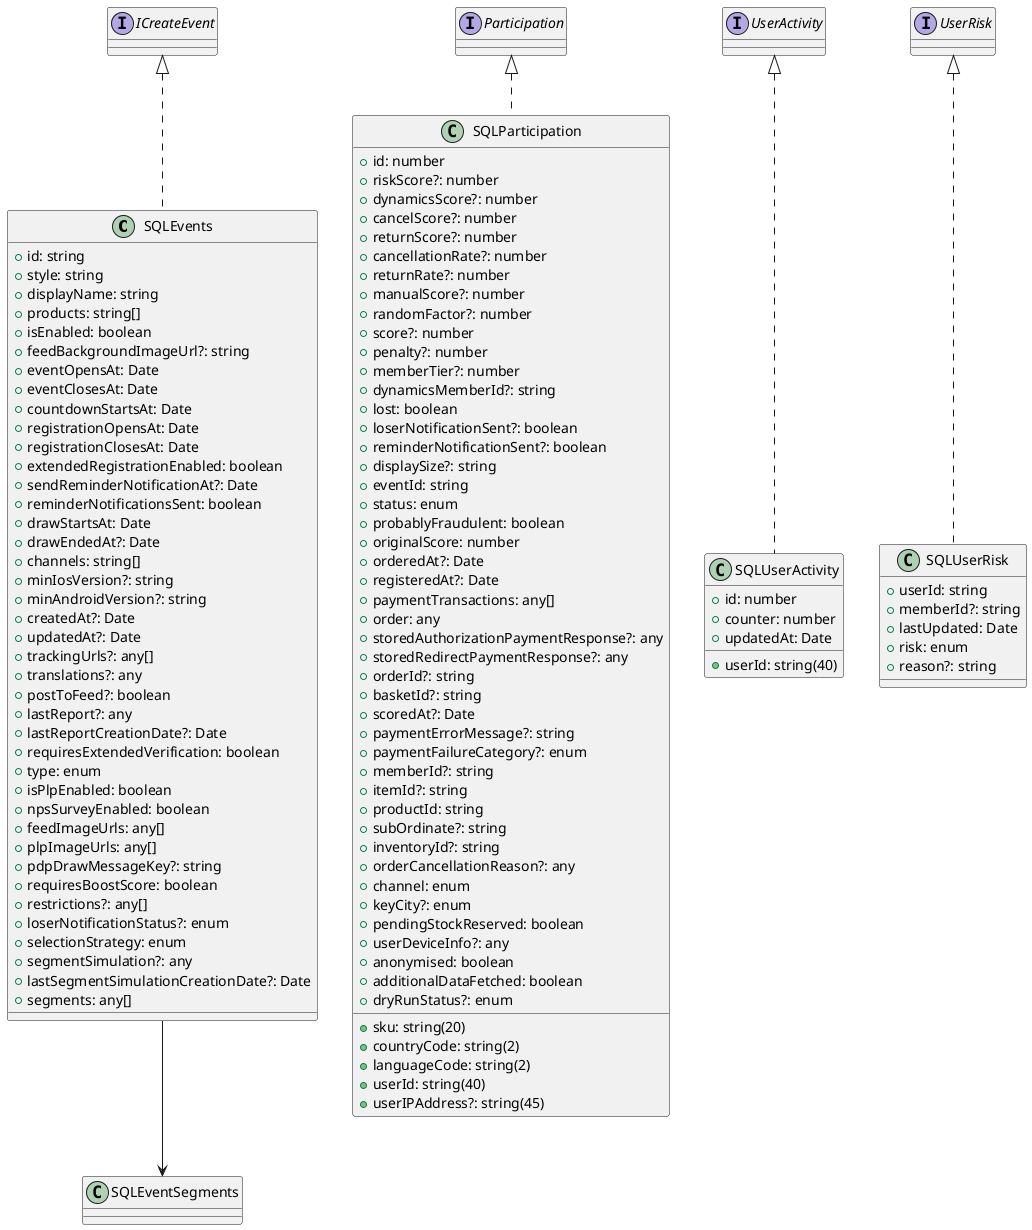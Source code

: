@startuml
class SQLEvents implements ICreateEvent {
    +id: string
    +style: string
    +displayName: string
    +products: string[]
    +isEnabled: boolean
    +feedBackgroundImageUrl?: string
    +eventOpensAt: Date
    +eventClosesAt: Date
    +countdownStartsAt: Date
    +registrationOpensAt: Date
    +registrationClosesAt: Date
    +extendedRegistrationEnabled: boolean
    +sendReminderNotificationAt?: Date
    +reminderNotificationsSent: boolean
    +drawStartsAt: Date
    +drawEndedAt?: Date
    +channels: string[]
    +minIosVersion?: string
    +minAndroidVersion?: string
    +createdAt?: Date
    +updatedAt?: Date
    +trackingUrls?: any[]
    +translations?: any
    +postToFeed?: boolean
    +lastReport?: any
    +lastReportCreationDate?: Date
    +requiresExtendedVerification: boolean
    +type: enum
    +isPlpEnabled: boolean
    +npsSurveyEnabled: boolean
    +feedImageUrls: any[]
    +plpImageUrls: any[]
    +pdpDrawMessageKey?: string
    +requiresBoostScore: boolean
    +restrictions?: any[]
    +loserNotificationStatus?: enum
    +selectionStrategy: enum
    +segmentSimulation?: any
    +lastSegmentSimulationCreationDate?: Date
    +segments: any[]
}
SQLEvents --> SQLEventSegments
class SQLParticipation implements Participation {
    +id: number
    +riskScore?: number
    +dynamicsScore?: number
    +cancelScore?: number
    +returnScore?: number
    +cancellationRate?: number
    +returnRate?: number
    +manualScore?: number
    +randomFactor?: number
    +score?: number
    +penalty?: number
    +memberTier?: number
    +dynamicsMemberId?: string
    +lost: boolean
    +loserNotificationSent?: boolean
    +reminderNotificationSent?: boolean
    +displaySize?: string
    +eventId: string
    +sku: string(20)
    +countryCode: string(2)
    +languageCode: string(2)
    +userId: string(40)
    +status: enum
    +probablyFraudulent: boolean
    +originalScore: number
    +orderedAt?: Date
    +registeredAt?: Date
    +paymentTransactions: any[]
    +order: any
    +storedAuthorizationPaymentResponse?: any
    +storedRedirectPaymentResponse?: any
    +orderId?: string
    +basketId?: string
    +scoredAt?: Date
    +paymentErrorMessage?: string
    +paymentFailureCategory?: enum
    +memberId?: string
    +itemId?: string
    +productId: string
    +subOrdinate?: string
    +inventoryId?: string
    +orderCancellationReason?: any
    +channel: enum
    +keyCity?: enum
    +pendingStockReserved: boolean
    +userIPAddress?: string(45)
    +userDeviceInfo?: any
    +anonymised: boolean
    +additionalDataFetched: boolean
    +dryRunStatus?: enum
}
class SQLUserActivity implements UserActivity {
    +id: number
    +userId: string(40)
    +counter: number
    +updatedAt: Date
}
class SQLUserRisk implements UserRisk {
    +userId: string
    +memberId?: string
    +lastUpdated: Date
    +risk: enum
    +reason?: string
}
@enduml
